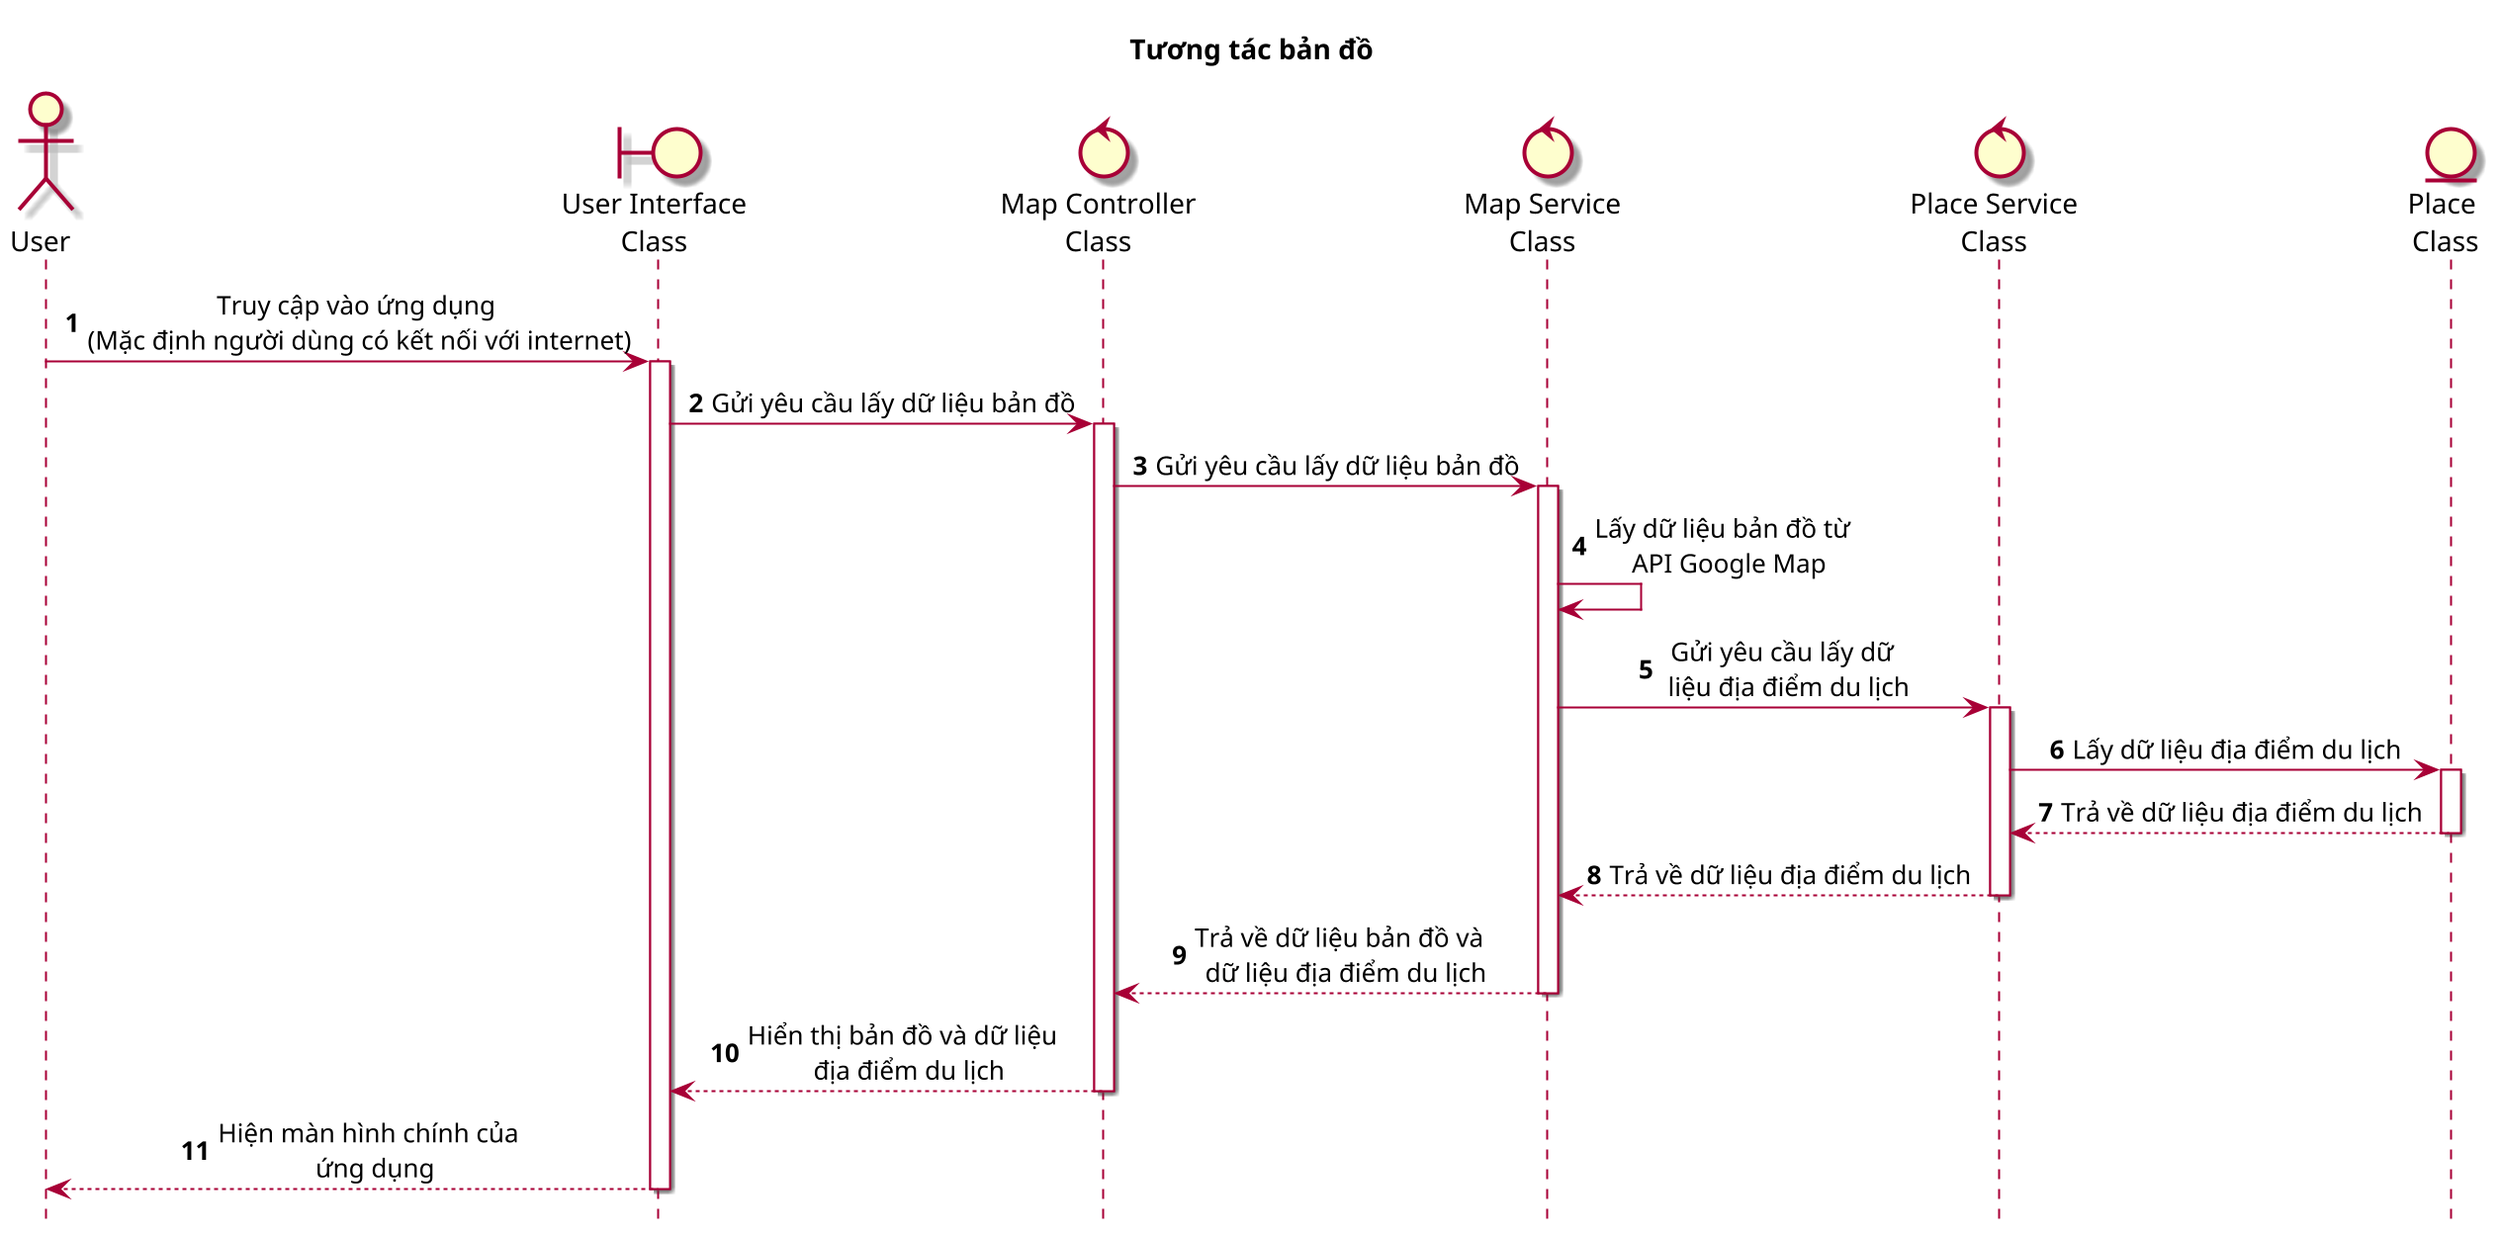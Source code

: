 @startuml SEQ07_TuongTacBanDo
    title: Tương tác bản đồ

    skin rose
    scale 2
    skinparam sequenceMessageAlign center
    hide footbox

    actor "User" as user
    boundary "User Interface\nClass" as ui
    control "Map Controller\nClass" as ctr
    control "Map Service\nClass" as mapSv
    control "Place Service\nClass" as placeSv
    entity "Place \nClass" as ent

    autonumber

    user -> ui: Truy cập vào ứng dụng \n(Mặc định người dùng có kết nối với internet)
    ui ++
    ui -> ctr: Gửi yêu cầu lấy dữ liệu bản đồ
    ctr ++
    ctr -> mapSv: Gửi yêu cầu lấy dữ liệu bản đồ
    mapSv ++
    mapSv -> mapSv: Lấy dữ liệu bản đồ từ \n API Google Map
    mapSv -> placeSv: Gửi yêu cầu lấy dữ \n liệu địa điểm du lịch
    placeSv ++
    placeSv -> ent: Lấy dữ liệu địa điểm du lịch
    ent ++
    ent --> placeSv: Trả về dữ liệu địa điểm du lịch
    ent --
    placeSv --> mapSv: Trả về dữ liệu địa điểm du lịch
    placeSv --
    mapSv --> ctr: Trả về dữ liệu bản đồ và \n dữ liệu địa điểm du lịch
    mapSv --
    ctr --> ui: Hiển thị bản đồ và dữ liệu \n địa điểm du lịch
    ctr --
    ui --> user: Hiện màn hình chính của \n ứng dụng
    ui --
    
@enduml